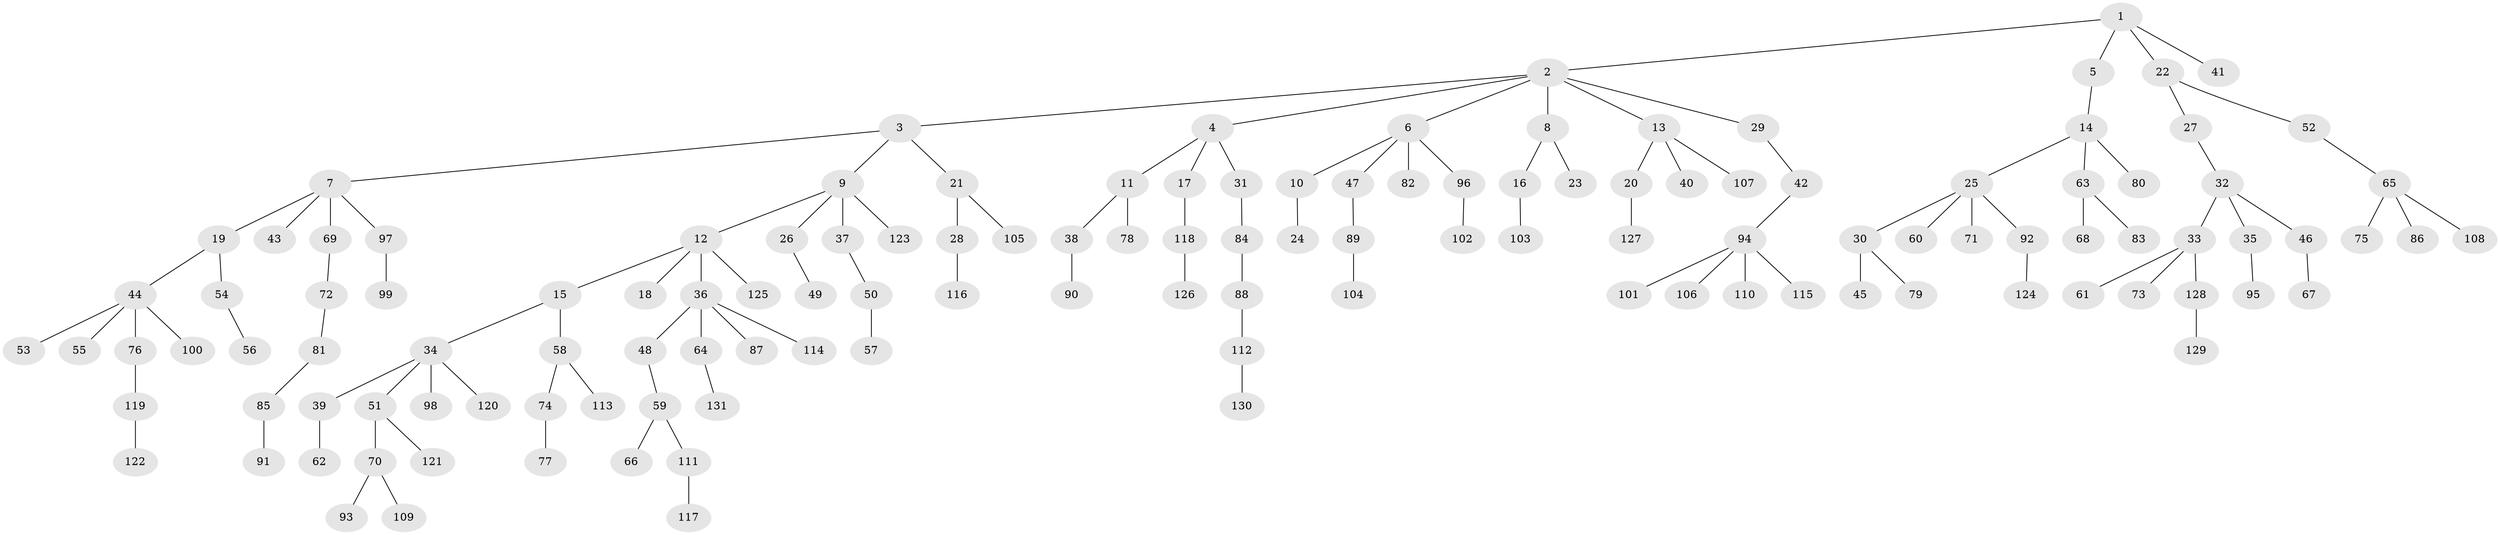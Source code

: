 // coarse degree distribution, {3: 0.08860759493670886, 7: 0.012658227848101266, 4: 0.13924050632911392, 2: 0.3037974683544304, 1: 0.45569620253164556}
// Generated by graph-tools (version 1.1) at 2025/51/03/04/25 22:51:25]
// undirected, 131 vertices, 130 edges
graph export_dot {
  node [color=gray90,style=filled];
  1;
  2;
  3;
  4;
  5;
  6;
  7;
  8;
  9;
  10;
  11;
  12;
  13;
  14;
  15;
  16;
  17;
  18;
  19;
  20;
  21;
  22;
  23;
  24;
  25;
  26;
  27;
  28;
  29;
  30;
  31;
  32;
  33;
  34;
  35;
  36;
  37;
  38;
  39;
  40;
  41;
  42;
  43;
  44;
  45;
  46;
  47;
  48;
  49;
  50;
  51;
  52;
  53;
  54;
  55;
  56;
  57;
  58;
  59;
  60;
  61;
  62;
  63;
  64;
  65;
  66;
  67;
  68;
  69;
  70;
  71;
  72;
  73;
  74;
  75;
  76;
  77;
  78;
  79;
  80;
  81;
  82;
  83;
  84;
  85;
  86;
  87;
  88;
  89;
  90;
  91;
  92;
  93;
  94;
  95;
  96;
  97;
  98;
  99;
  100;
  101;
  102;
  103;
  104;
  105;
  106;
  107;
  108;
  109;
  110;
  111;
  112;
  113;
  114;
  115;
  116;
  117;
  118;
  119;
  120;
  121;
  122;
  123;
  124;
  125;
  126;
  127;
  128;
  129;
  130;
  131;
  1 -- 2;
  1 -- 5;
  1 -- 22;
  1 -- 41;
  2 -- 3;
  2 -- 4;
  2 -- 6;
  2 -- 8;
  2 -- 13;
  2 -- 29;
  3 -- 7;
  3 -- 9;
  3 -- 21;
  4 -- 11;
  4 -- 17;
  4 -- 31;
  5 -- 14;
  6 -- 10;
  6 -- 47;
  6 -- 82;
  6 -- 96;
  7 -- 19;
  7 -- 43;
  7 -- 69;
  7 -- 97;
  8 -- 16;
  8 -- 23;
  9 -- 12;
  9 -- 26;
  9 -- 37;
  9 -- 123;
  10 -- 24;
  11 -- 38;
  11 -- 78;
  12 -- 15;
  12 -- 18;
  12 -- 36;
  12 -- 125;
  13 -- 20;
  13 -- 40;
  13 -- 107;
  14 -- 25;
  14 -- 63;
  14 -- 80;
  15 -- 34;
  15 -- 58;
  16 -- 103;
  17 -- 118;
  19 -- 44;
  19 -- 54;
  20 -- 127;
  21 -- 28;
  21 -- 105;
  22 -- 27;
  22 -- 52;
  25 -- 30;
  25 -- 60;
  25 -- 71;
  25 -- 92;
  26 -- 49;
  27 -- 32;
  28 -- 116;
  29 -- 42;
  30 -- 45;
  30 -- 79;
  31 -- 84;
  32 -- 33;
  32 -- 35;
  32 -- 46;
  33 -- 61;
  33 -- 73;
  33 -- 128;
  34 -- 39;
  34 -- 51;
  34 -- 98;
  34 -- 120;
  35 -- 95;
  36 -- 48;
  36 -- 64;
  36 -- 87;
  36 -- 114;
  37 -- 50;
  38 -- 90;
  39 -- 62;
  42 -- 94;
  44 -- 53;
  44 -- 55;
  44 -- 76;
  44 -- 100;
  46 -- 67;
  47 -- 89;
  48 -- 59;
  50 -- 57;
  51 -- 70;
  51 -- 121;
  52 -- 65;
  54 -- 56;
  58 -- 74;
  58 -- 113;
  59 -- 66;
  59 -- 111;
  63 -- 68;
  63 -- 83;
  64 -- 131;
  65 -- 75;
  65 -- 86;
  65 -- 108;
  69 -- 72;
  70 -- 93;
  70 -- 109;
  72 -- 81;
  74 -- 77;
  76 -- 119;
  81 -- 85;
  84 -- 88;
  85 -- 91;
  88 -- 112;
  89 -- 104;
  92 -- 124;
  94 -- 101;
  94 -- 106;
  94 -- 110;
  94 -- 115;
  96 -- 102;
  97 -- 99;
  111 -- 117;
  112 -- 130;
  118 -- 126;
  119 -- 122;
  128 -- 129;
}
